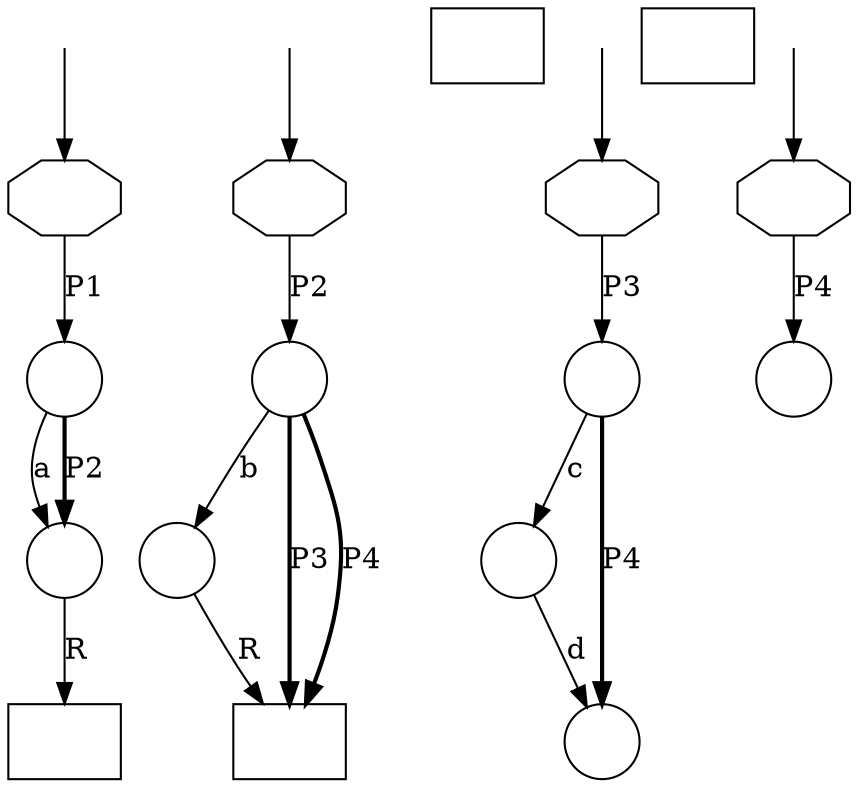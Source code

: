 digraph g {

	s0 [shape="octagon" label=""];
	s1 [shape="circle" label=""];
	s2 [shape="circle" label=""];
	s3 [shape="box" label=""];
	s4 [shape="octagon" label=""];
	s5 [shape="circle" label=""];
	s6 [shape="circle" label=""];
	s7 [shape="box" label=""];
	s8 [shape="box" label=""];
	s9 [shape="octagon" label=""];
	s10 [shape="circle" label=""];
	s11 [shape="circle" label=""];
	s12 [shape="circle" label=""];
	s13 [shape="box" label=""];
	s14 [shape="octagon" label=""];
	s15 [shape="circle" label=""];
	s0 -> s1 [style="" label="P1"];
	s1 -> s2 [style="" label="a"];
	s1 -> s2 [style="bold" label="P2"];
	s2 -> s3 [style="" label="R"];
	s4 -> s5 [style="" label="P2"];
	s5 -> s6 [style="" label="b"];
	s5 -> s7 [style="bold" label="P3"];
	s5 -> s7 [style="bold" label="P4"];
	s6 -> s7 [style="" label="R"];
	s9 -> s10 [style="" label="P3"];
	s10 -> s11 [style="" label="c"];
	s10 -> s12 [style="bold" label="P4"];
	s11 -> s12 [style="" label="d"];
	s14 -> s15 [style="" label="P4"];

__start0 [label="" shape="none" width="0" height="0"];
__start0 -> s4;
__start1 [label="" shape="none" width="0" height="0"];
__start1 -> s9;
__start2 [label="" shape="none" width="0" height="0"];
__start2 -> s14;
__start3 [label="" shape="none" width="0" height="0"];
__start3 -> s0;

}
